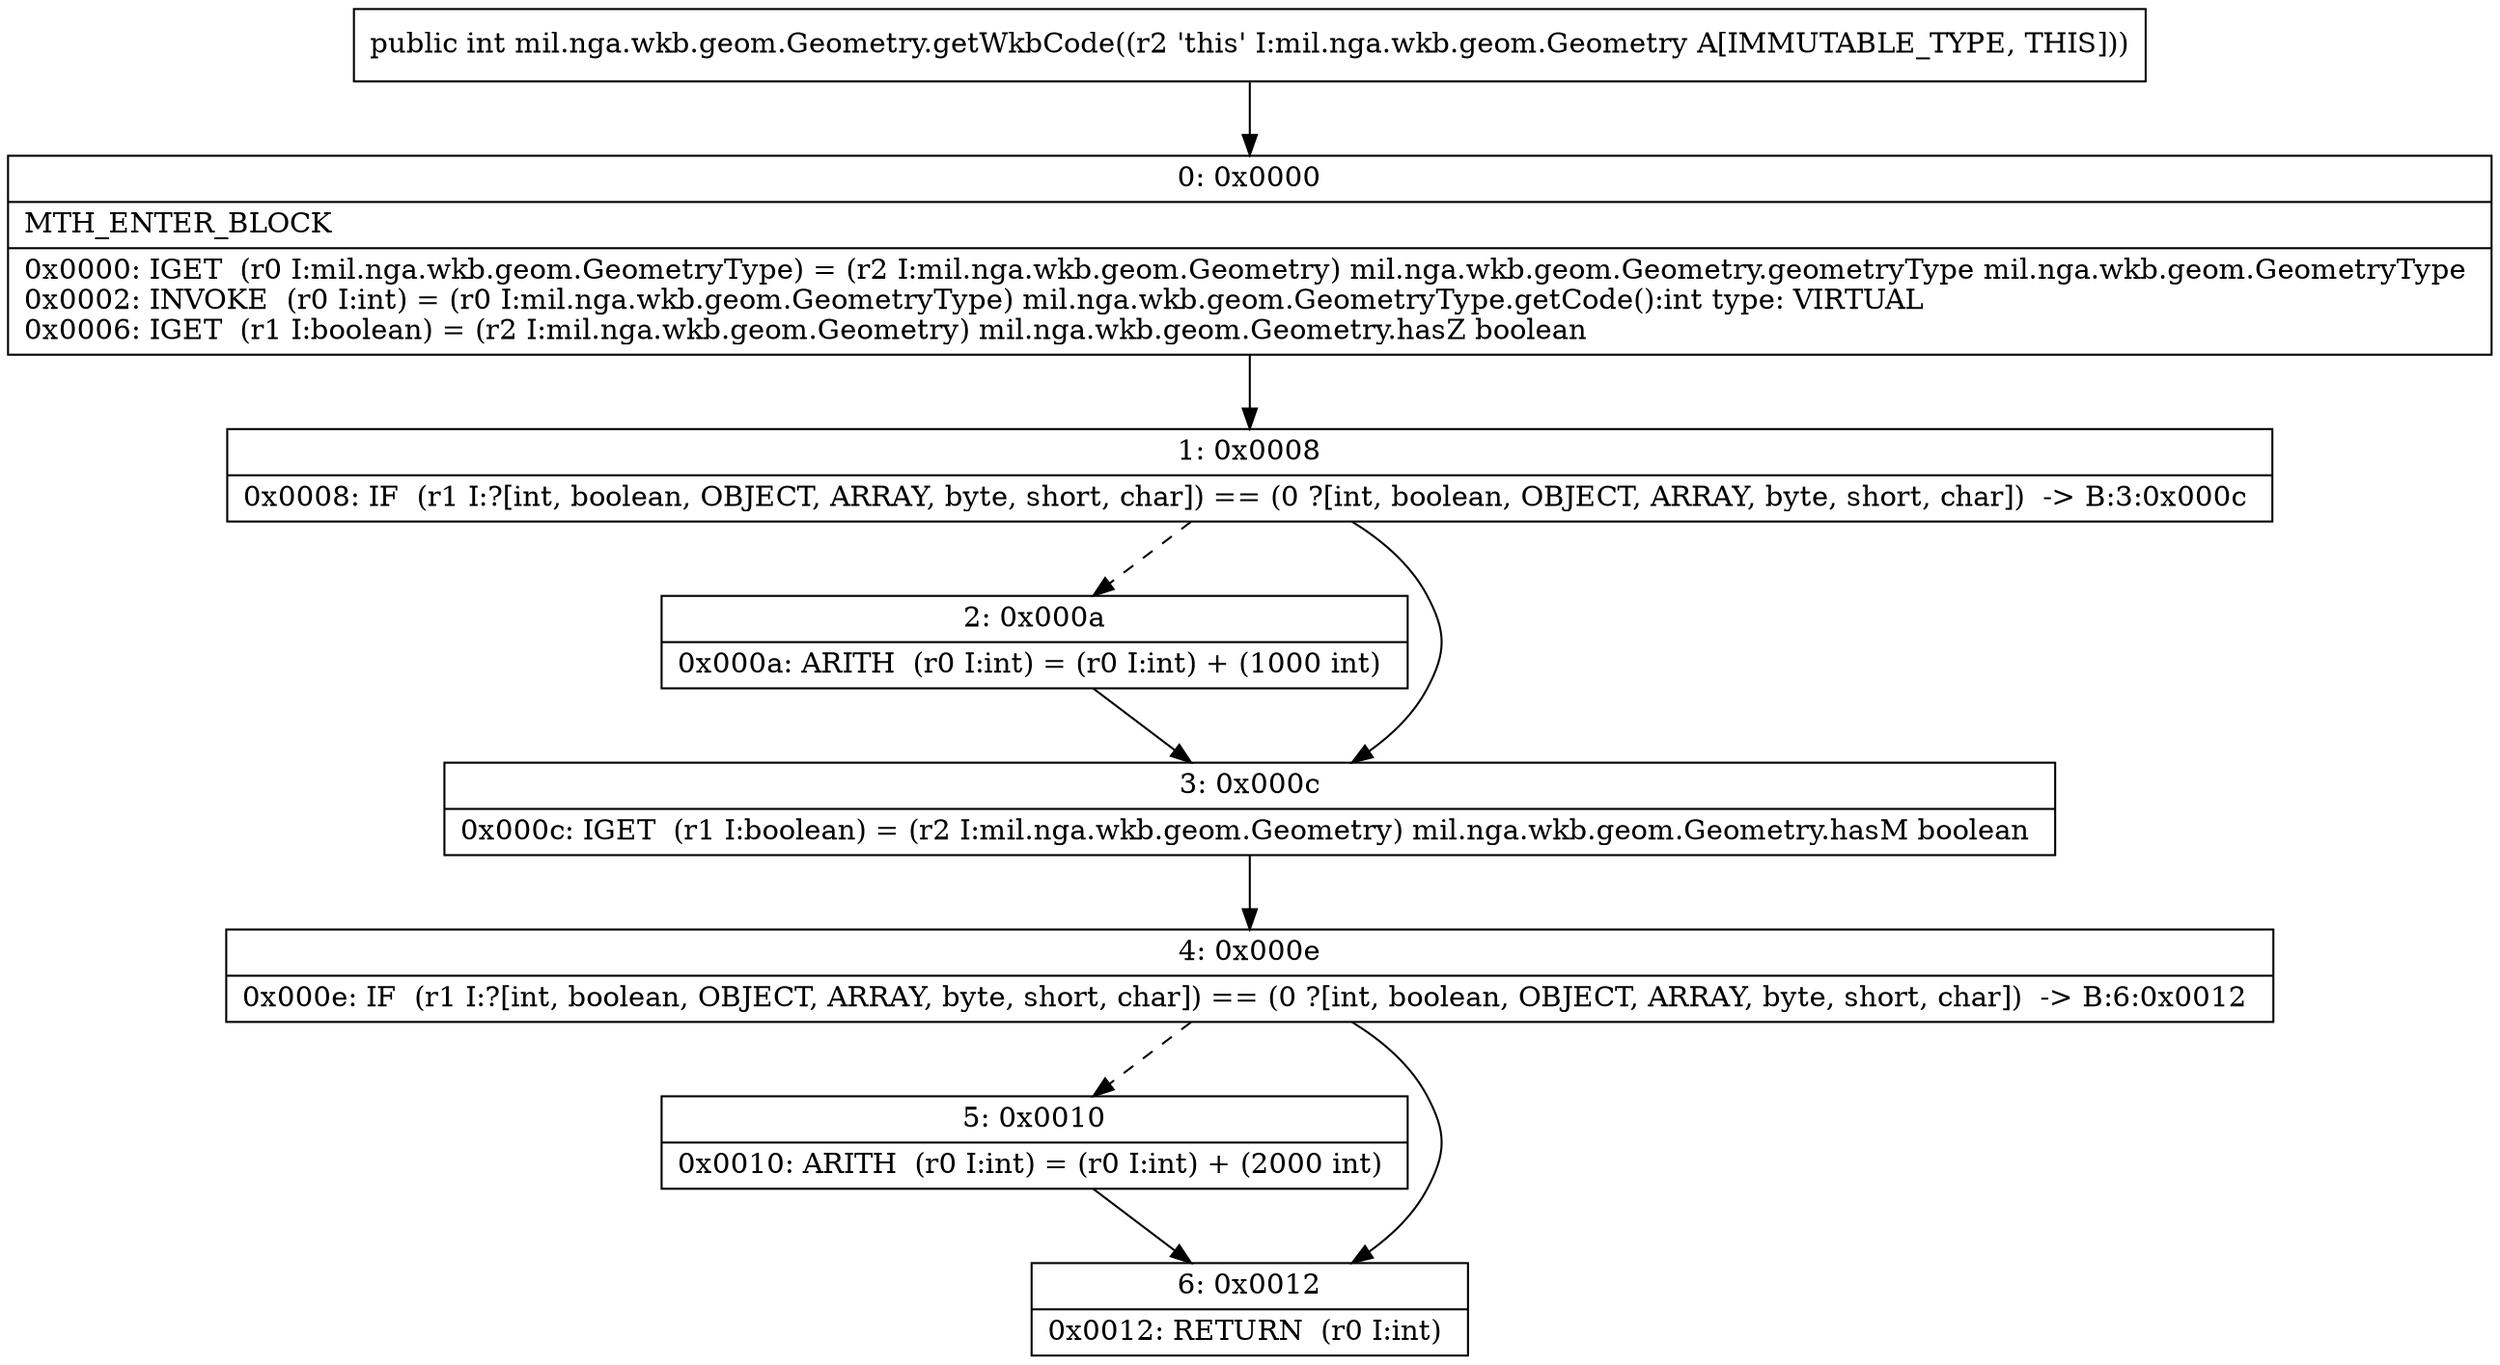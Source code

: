 digraph "CFG formil.nga.wkb.geom.Geometry.getWkbCode()I" {
Node_0 [shape=record,label="{0\:\ 0x0000|MTH_ENTER_BLOCK\l|0x0000: IGET  (r0 I:mil.nga.wkb.geom.GeometryType) = (r2 I:mil.nga.wkb.geom.Geometry) mil.nga.wkb.geom.Geometry.geometryType mil.nga.wkb.geom.GeometryType \l0x0002: INVOKE  (r0 I:int) = (r0 I:mil.nga.wkb.geom.GeometryType) mil.nga.wkb.geom.GeometryType.getCode():int type: VIRTUAL \l0x0006: IGET  (r1 I:boolean) = (r2 I:mil.nga.wkb.geom.Geometry) mil.nga.wkb.geom.Geometry.hasZ boolean \l}"];
Node_1 [shape=record,label="{1\:\ 0x0008|0x0008: IF  (r1 I:?[int, boolean, OBJECT, ARRAY, byte, short, char]) == (0 ?[int, boolean, OBJECT, ARRAY, byte, short, char])  \-\> B:3:0x000c \l}"];
Node_2 [shape=record,label="{2\:\ 0x000a|0x000a: ARITH  (r0 I:int) = (r0 I:int) + (1000 int) \l}"];
Node_3 [shape=record,label="{3\:\ 0x000c|0x000c: IGET  (r1 I:boolean) = (r2 I:mil.nga.wkb.geom.Geometry) mil.nga.wkb.geom.Geometry.hasM boolean \l}"];
Node_4 [shape=record,label="{4\:\ 0x000e|0x000e: IF  (r1 I:?[int, boolean, OBJECT, ARRAY, byte, short, char]) == (0 ?[int, boolean, OBJECT, ARRAY, byte, short, char])  \-\> B:6:0x0012 \l}"];
Node_5 [shape=record,label="{5\:\ 0x0010|0x0010: ARITH  (r0 I:int) = (r0 I:int) + (2000 int) \l}"];
Node_6 [shape=record,label="{6\:\ 0x0012|0x0012: RETURN  (r0 I:int) \l}"];
MethodNode[shape=record,label="{public int mil.nga.wkb.geom.Geometry.getWkbCode((r2 'this' I:mil.nga.wkb.geom.Geometry A[IMMUTABLE_TYPE, THIS])) }"];
MethodNode -> Node_0;
Node_0 -> Node_1;
Node_1 -> Node_2[style=dashed];
Node_1 -> Node_3;
Node_2 -> Node_3;
Node_3 -> Node_4;
Node_4 -> Node_5[style=dashed];
Node_4 -> Node_6;
Node_5 -> Node_6;
}

